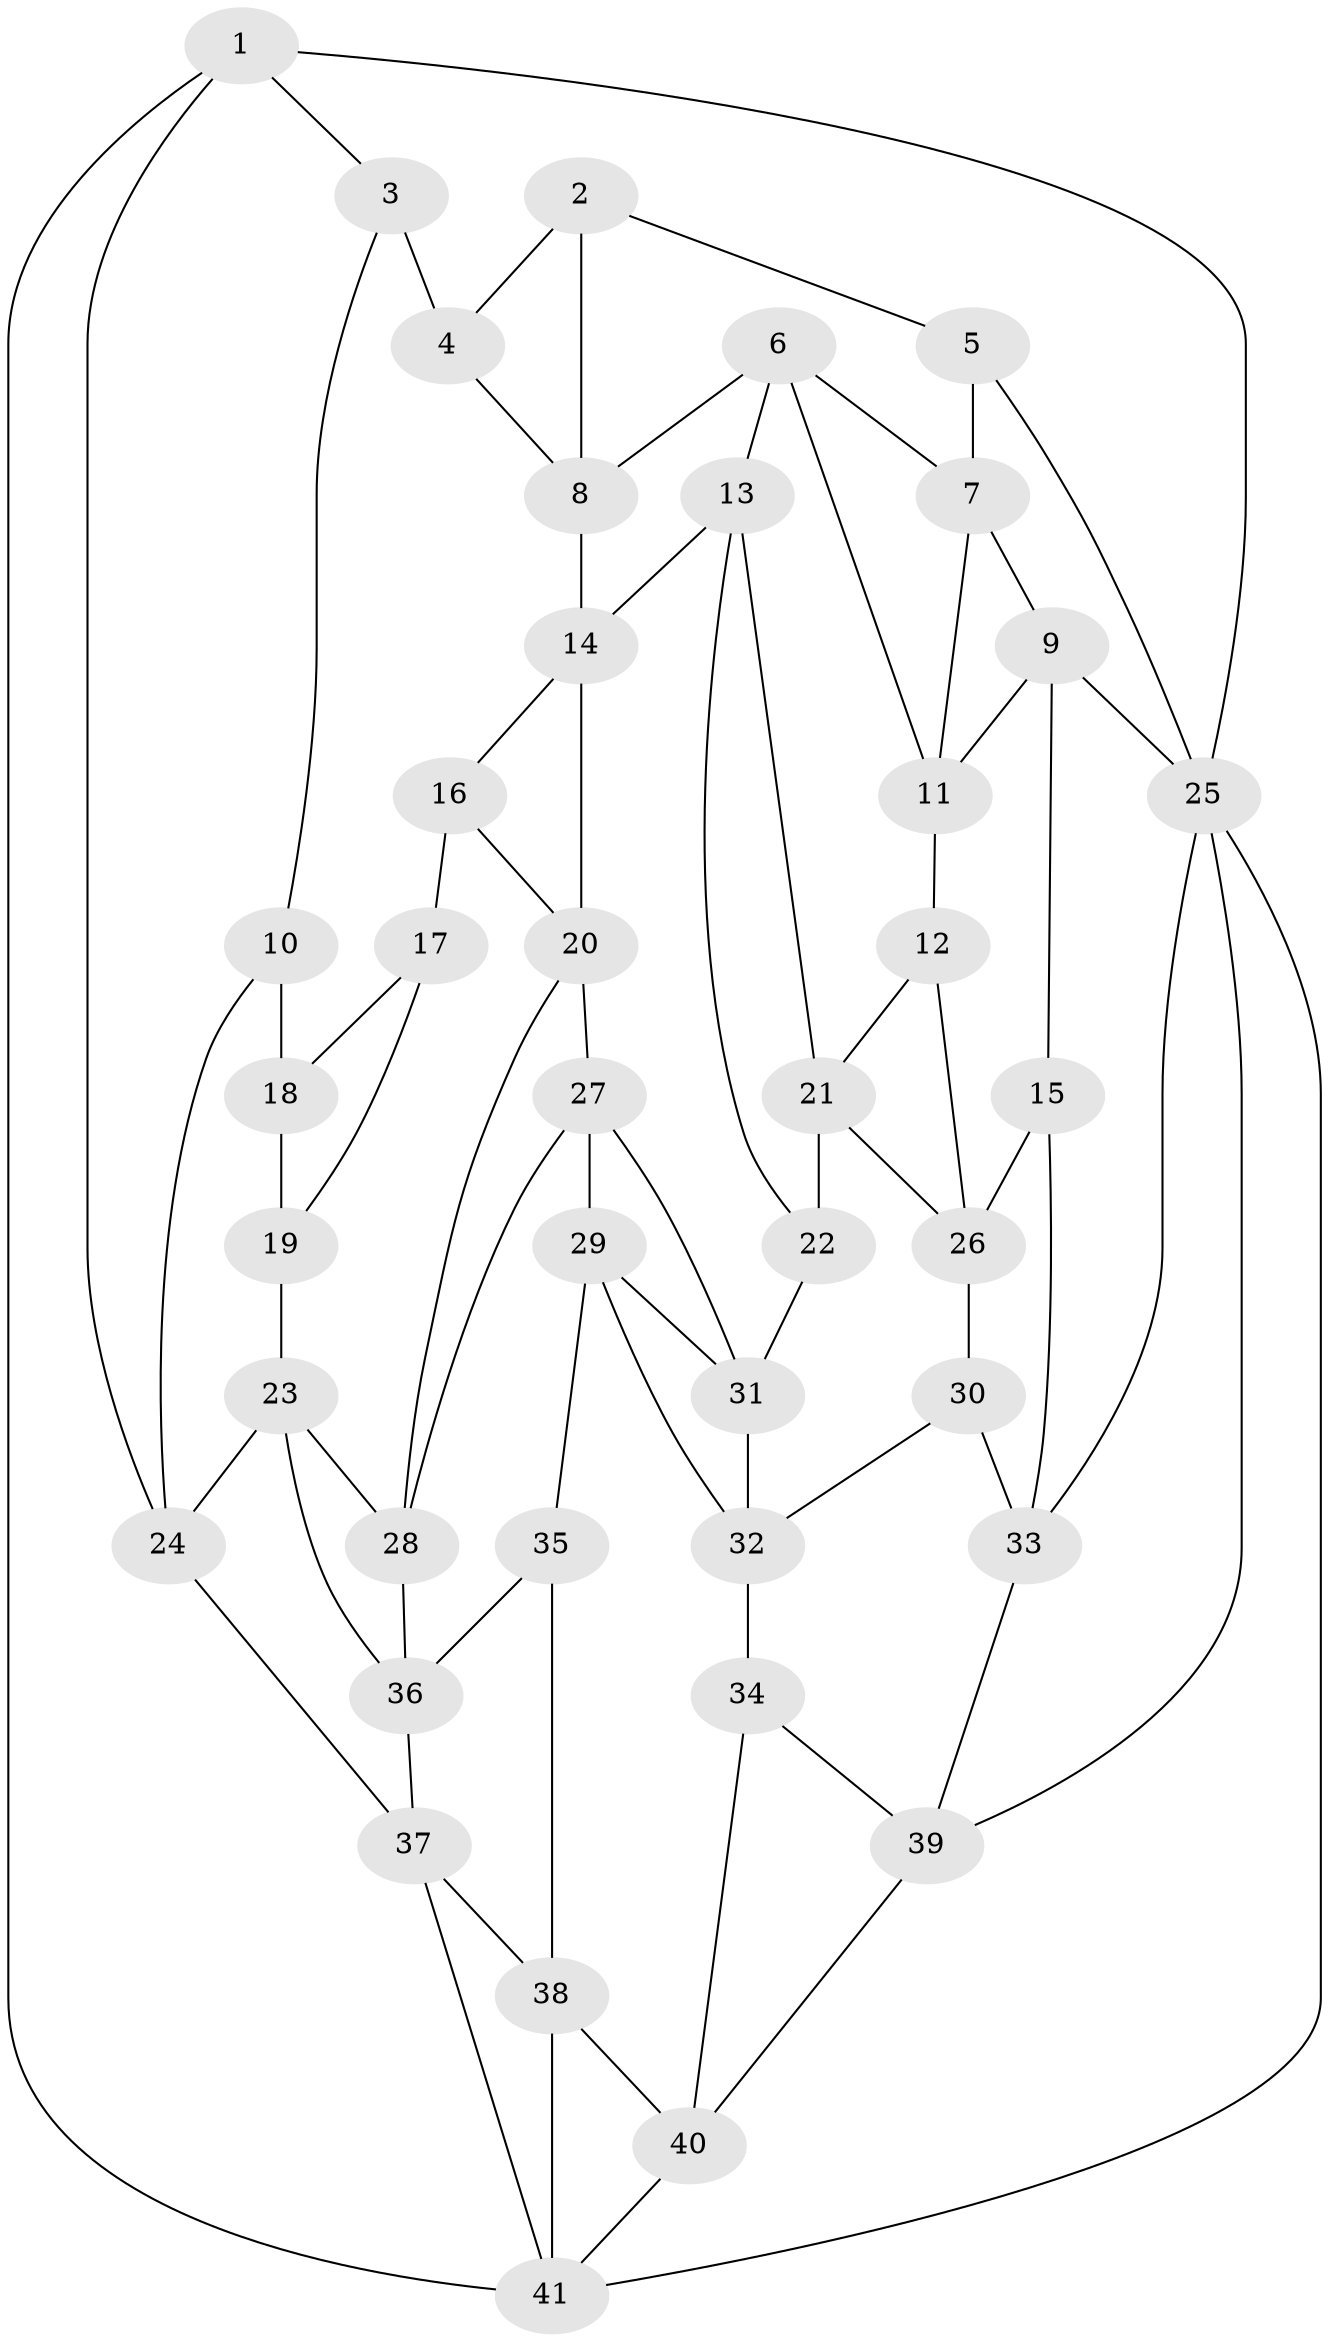 // original degree distribution, {3: 0.024390243902439025, 5: 0.5609756097560976, 6: 0.1951219512195122, 4: 0.21951219512195122}
// Generated by graph-tools (version 1.1) at 2025/03/03/09/25 03:03:26]
// undirected, 41 vertices, 76 edges
graph export_dot {
graph [start="1"]
  node [color=gray90,style=filled];
  1;
  2;
  3;
  4;
  5;
  6;
  7;
  8;
  9;
  10;
  11;
  12;
  13;
  14;
  15;
  16;
  17;
  18;
  19;
  20;
  21;
  22;
  23;
  24;
  25;
  26;
  27;
  28;
  29;
  30;
  31;
  32;
  33;
  34;
  35;
  36;
  37;
  38;
  39;
  40;
  41;
  1 -- 3 [weight=1.0];
  1 -- 24 [weight=1.0];
  1 -- 25 [weight=1.0];
  1 -- 41 [weight=1.0];
  2 -- 4 [weight=1.0];
  2 -- 5 [weight=1.0];
  2 -- 8 [weight=1.0];
  3 -- 4 [weight=2.0];
  3 -- 10 [weight=1.0];
  4 -- 8 [weight=1.0];
  5 -- 7 [weight=1.0];
  5 -- 25 [weight=1.0];
  6 -- 7 [weight=1.0];
  6 -- 8 [weight=1.0];
  6 -- 11 [weight=1.0];
  6 -- 13 [weight=1.0];
  7 -- 9 [weight=1.0];
  7 -- 11 [weight=1.0];
  8 -- 14 [weight=1.0];
  9 -- 11 [weight=1.0];
  9 -- 15 [weight=1.0];
  9 -- 25 [weight=1.0];
  10 -- 18 [weight=2.0];
  10 -- 24 [weight=1.0];
  11 -- 12 [weight=1.0];
  12 -- 21 [weight=1.0];
  12 -- 26 [weight=1.0];
  13 -- 14 [weight=1.0];
  13 -- 21 [weight=1.0];
  13 -- 22 [weight=1.0];
  14 -- 16 [weight=1.0];
  14 -- 20 [weight=1.0];
  15 -- 26 [weight=1.0];
  15 -- 33 [weight=1.0];
  16 -- 17 [weight=2.0];
  16 -- 20 [weight=1.0];
  17 -- 18 [weight=1.0];
  17 -- 19 [weight=1.0];
  18 -- 19 [weight=1.0];
  19 -- 23 [weight=1.0];
  20 -- 27 [weight=1.0];
  20 -- 28 [weight=1.0];
  21 -- 22 [weight=1.0];
  21 -- 26 [weight=1.0];
  22 -- 31 [weight=1.0];
  23 -- 24 [weight=1.0];
  23 -- 28 [weight=1.0];
  23 -- 36 [weight=1.0];
  24 -- 37 [weight=1.0];
  25 -- 33 [weight=1.0];
  25 -- 39 [weight=1.0];
  25 -- 41 [weight=1.0];
  26 -- 30 [weight=1.0];
  27 -- 28 [weight=1.0];
  27 -- 29 [weight=1.0];
  27 -- 31 [weight=1.0];
  28 -- 36 [weight=1.0];
  29 -- 31 [weight=1.0];
  29 -- 32 [weight=1.0];
  29 -- 35 [weight=1.0];
  30 -- 32 [weight=1.0];
  30 -- 33 [weight=1.0];
  31 -- 32 [weight=1.0];
  32 -- 34 [weight=1.0];
  33 -- 39 [weight=1.0];
  34 -- 39 [weight=1.0];
  34 -- 40 [weight=1.0];
  35 -- 36 [weight=1.0];
  35 -- 38 [weight=1.0];
  36 -- 37 [weight=1.0];
  37 -- 38 [weight=1.0];
  37 -- 41 [weight=1.0];
  38 -- 40 [weight=1.0];
  38 -- 41 [weight=1.0];
  39 -- 40 [weight=1.0];
  40 -- 41 [weight=1.0];
}
